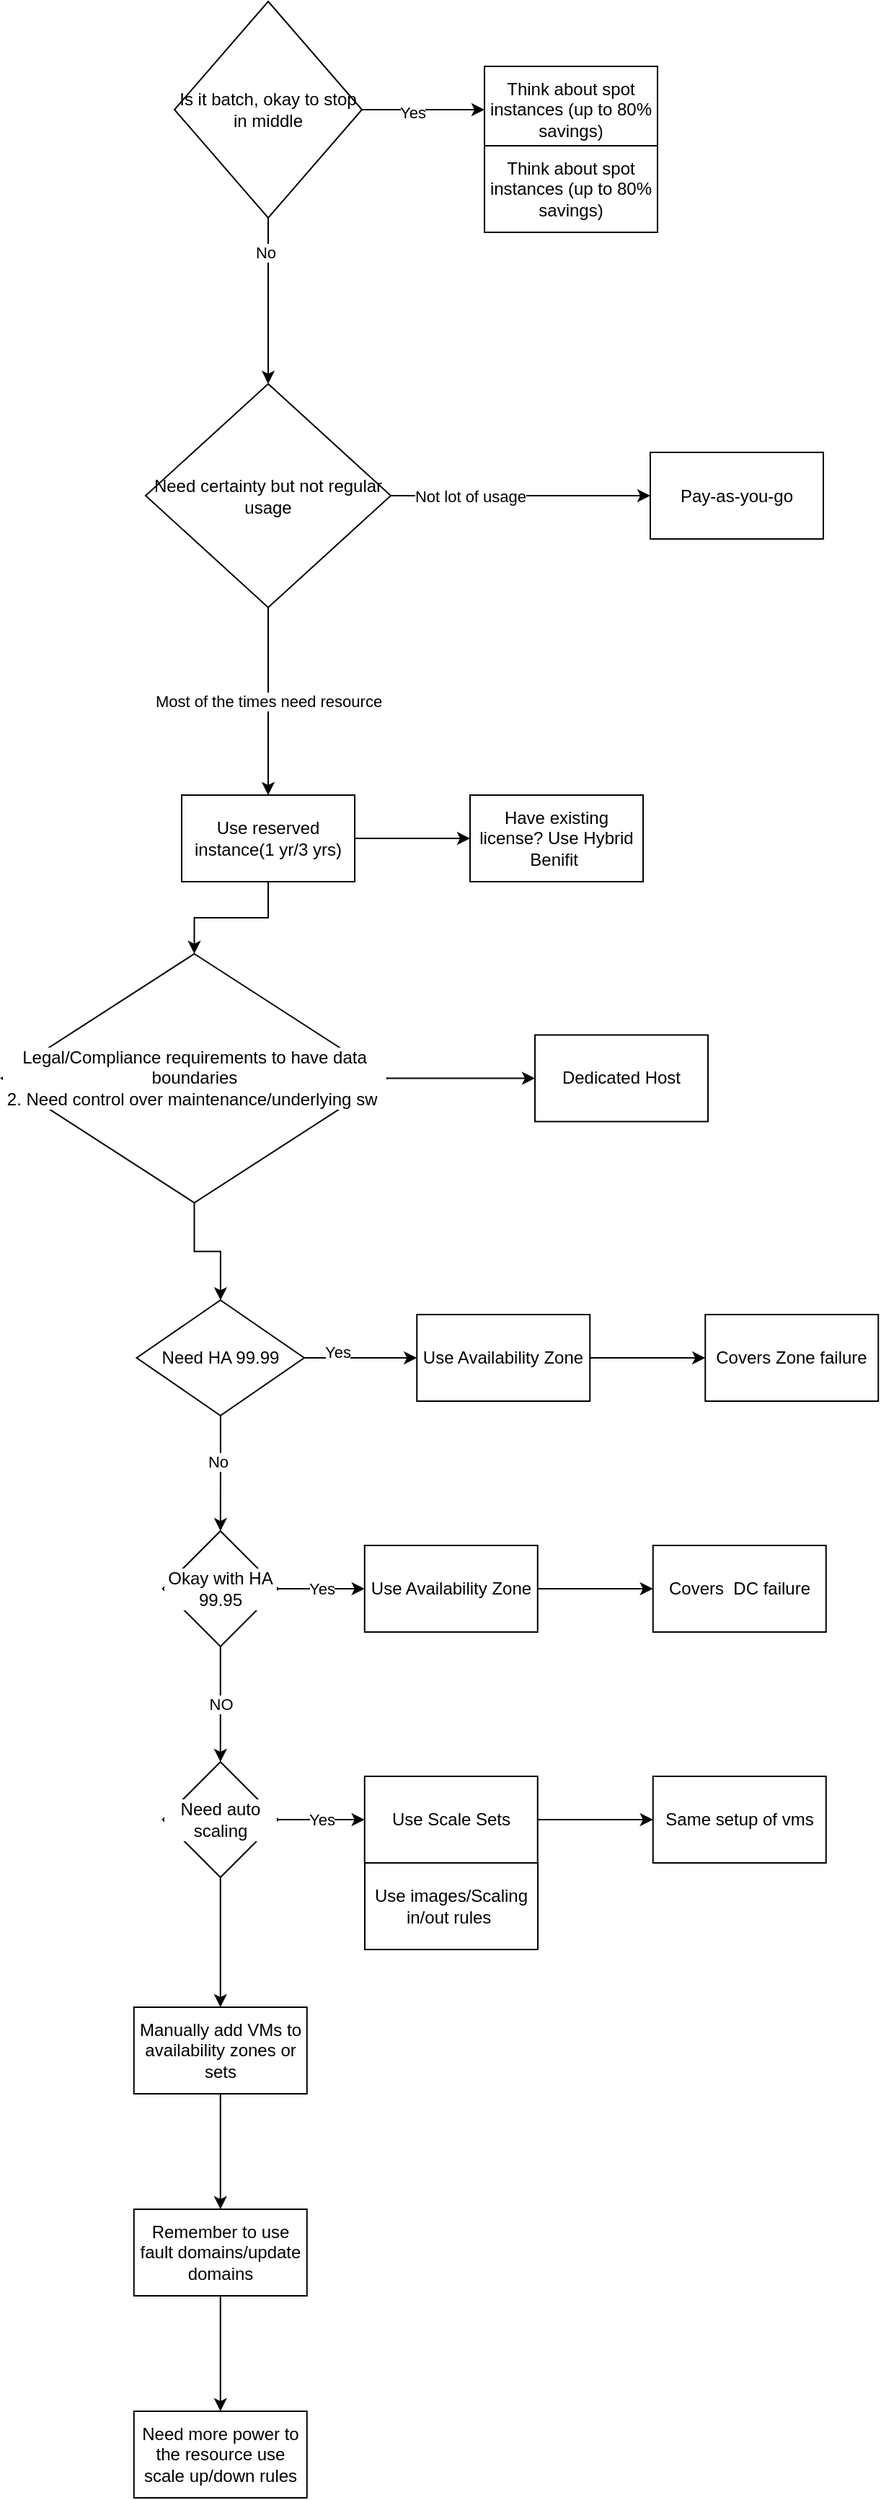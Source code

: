 <mxfile version="15.6.6" type="github">
  <diagram id="wv96g9Lp78fDfjlQCg45" name="Page-1">
    <mxGraphModel dx="946" dy="646" grid="1" gridSize="10" guides="1" tooltips="1" connect="1" arrows="1" fold="1" page="1" pageScale="1" pageWidth="850" pageHeight="1100" math="0" shadow="0">
      <root>
        <mxCell id="0" />
        <mxCell id="1" parent="0" />
        <mxCell id="U9IBYMq3NdYZcH26I69M-3" value="" style="edgeStyle=orthogonalEdgeStyle;rounded=0;orthogonalLoop=1;jettySize=auto;html=1;fontColor=default;strokeColor=default;labelBackgroundColor=default;" edge="1" parent="1" source="U9IBYMq3NdYZcH26I69M-1" target="U9IBYMq3NdYZcH26I69M-2">
          <mxGeometry relative="1" as="geometry" />
        </mxCell>
        <mxCell id="U9IBYMq3NdYZcH26I69M-12" value="Yes" style="edgeLabel;html=1;align=center;verticalAlign=middle;resizable=0;points=[];fontColor=default;" vertex="1" connectable="0" parent="U9IBYMq3NdYZcH26I69M-3">
          <mxGeometry x="-0.176" y="-2" relative="1" as="geometry">
            <mxPoint as="offset" />
          </mxGeometry>
        </mxCell>
        <mxCell id="U9IBYMq3NdYZcH26I69M-6" value="" style="edgeStyle=orthogonalEdgeStyle;rounded=0;orthogonalLoop=1;jettySize=auto;html=1;fontColor=default;strokeColor=default;labelBackgroundColor=default;" edge="1" parent="1" source="U9IBYMq3NdYZcH26I69M-1" target="U9IBYMq3NdYZcH26I69M-5">
          <mxGeometry relative="1" as="geometry" />
        </mxCell>
        <mxCell id="U9IBYMq3NdYZcH26I69M-13" value="No" style="edgeLabel;html=1;align=center;verticalAlign=middle;resizable=0;points=[];fontColor=default;" vertex="1" connectable="0" parent="U9IBYMq3NdYZcH26I69M-6">
          <mxGeometry x="-0.583" y="-2" relative="1" as="geometry">
            <mxPoint as="offset" />
          </mxGeometry>
        </mxCell>
        <mxCell id="U9IBYMq3NdYZcH26I69M-1" value="Is it batch, okay to stop in middle" style="rhombus;whiteSpace=wrap;html=1;fillColor=default;strokeColor=default;fontColor=default;" vertex="1" parent="1">
          <mxGeometry x="320" y="40" width="130" height="150" as="geometry" />
        </mxCell>
        <mxCell id="U9IBYMq3NdYZcH26I69M-2" value="Think about spot instances (up to 80% savings)" style="whiteSpace=wrap;html=1;fillColor=default;strokeColor=default;fontColor=default;" vertex="1" parent="1">
          <mxGeometry x="535" y="85" width="120" height="60" as="geometry" />
        </mxCell>
        <mxCell id="U9IBYMq3NdYZcH26I69M-4" value="Think about spot instances (up to 80% savings)" style="whiteSpace=wrap;html=1;fillColor=default;strokeColor=default;fontColor=default;" vertex="1" parent="1">
          <mxGeometry x="535" y="140" width="120" height="60" as="geometry" />
        </mxCell>
        <mxCell id="U9IBYMq3NdYZcH26I69M-8" value="" style="edgeStyle=orthogonalEdgeStyle;rounded=0;orthogonalLoop=1;jettySize=auto;html=1;fontColor=default;strokeColor=default;labelBackgroundColor=default;" edge="1" parent="1" source="U9IBYMq3NdYZcH26I69M-5" target="U9IBYMq3NdYZcH26I69M-7">
          <mxGeometry relative="1" as="geometry" />
        </mxCell>
        <mxCell id="U9IBYMq3NdYZcH26I69M-11" value="Not lot of usage" style="edgeLabel;html=1;align=center;verticalAlign=middle;resizable=0;points=[];fontColor=default;" vertex="1" connectable="0" parent="U9IBYMq3NdYZcH26I69M-8">
          <mxGeometry x="-0.391" y="1" relative="1" as="geometry">
            <mxPoint y="1" as="offset" />
          </mxGeometry>
        </mxCell>
        <mxCell id="U9IBYMq3NdYZcH26I69M-10" value="" style="edgeStyle=orthogonalEdgeStyle;rounded=0;orthogonalLoop=1;jettySize=auto;html=1;fontColor=default;strokeColor=default;labelBackgroundColor=default;" edge="1" parent="1" source="U9IBYMq3NdYZcH26I69M-5">
          <mxGeometry relative="1" as="geometry">
            <mxPoint x="385" y="590" as="targetPoint" />
          </mxGeometry>
        </mxCell>
        <mxCell id="U9IBYMq3NdYZcH26I69M-14" value="Most of the times need resource" style="edgeLabel;html=1;align=center;verticalAlign=middle;resizable=0;points=[];fontColor=default;" vertex="1" connectable="0" parent="U9IBYMq3NdYZcH26I69M-10">
          <mxGeometry x="-0.015" relative="1" as="geometry">
            <mxPoint as="offset" />
          </mxGeometry>
        </mxCell>
        <mxCell id="U9IBYMq3NdYZcH26I69M-5" value="Need certainty but not regular usage" style="rhombus;whiteSpace=wrap;html=1;fillColor=default;strokeColor=default;fontColor=default;" vertex="1" parent="1">
          <mxGeometry x="300" y="305" width="170" height="155" as="geometry" />
        </mxCell>
        <mxCell id="U9IBYMq3NdYZcH26I69M-7" value="Pay-as-you-go" style="whiteSpace=wrap;html=1;fillColor=default;strokeColor=default;fontColor=default;" vertex="1" parent="1">
          <mxGeometry x="650" y="352.5" width="120" height="60" as="geometry" />
        </mxCell>
        <mxCell id="U9IBYMq3NdYZcH26I69M-22" value="" style="edgeStyle=orthogonalEdgeStyle;rounded=0;orthogonalLoop=1;jettySize=auto;html=1;labelBackgroundColor=default;fontColor=default;strokeColor=default;" edge="1" parent="1" source="U9IBYMq3NdYZcH26I69M-20" target="U9IBYMq3NdYZcH26I69M-21">
          <mxGeometry relative="1" as="geometry" />
        </mxCell>
        <mxCell id="U9IBYMq3NdYZcH26I69M-26" value="" style="edgeStyle=orthogonalEdgeStyle;rounded=0;orthogonalLoop=1;jettySize=auto;html=1;labelBackgroundColor=default;fontColor=default;strokeColor=default;" edge="1" parent="1" source="U9IBYMq3NdYZcH26I69M-20" target="U9IBYMq3NdYZcH26I69M-24">
          <mxGeometry relative="1" as="geometry" />
        </mxCell>
        <mxCell id="U9IBYMq3NdYZcH26I69M-20" value="Use reserved instance(1 yr/3 yrs)" style="rounded=0;whiteSpace=wrap;html=1;fontColor=default;strokeColor=default;fillColor=default;" vertex="1" parent="1">
          <mxGeometry x="325" y="590" width="120" height="60" as="geometry" />
        </mxCell>
        <mxCell id="U9IBYMq3NdYZcH26I69M-21" value="Have existing license? Use Hybrid Benifit&amp;nbsp;" style="whiteSpace=wrap;html=1;rounded=0;" vertex="1" parent="1">
          <mxGeometry x="525" y="590" width="120" height="60" as="geometry" />
        </mxCell>
        <mxCell id="U9IBYMq3NdYZcH26I69M-23" value="" style="edgeStyle=orthogonalEdgeStyle;rounded=0;orthogonalLoop=1;jettySize=auto;html=1;labelBackgroundColor=default;fontColor=default;strokeColor=default;" edge="1" parent="1" source="U9IBYMq3NdYZcH26I69M-24" target="U9IBYMq3NdYZcH26I69M-25">
          <mxGeometry relative="1" as="geometry" />
        </mxCell>
        <mxCell id="U9IBYMq3NdYZcH26I69M-28" value="" style="edgeStyle=orthogonalEdgeStyle;rounded=0;orthogonalLoop=1;jettySize=auto;html=1;labelBackgroundColor=default;fontColor=default;strokeColor=default;" edge="1" parent="1" source="U9IBYMq3NdYZcH26I69M-24" target="U9IBYMq3NdYZcH26I69M-27">
          <mxGeometry relative="1" as="geometry" />
        </mxCell>
        <mxCell id="U9IBYMq3NdYZcH26I69M-24" value="Legal/Compliance requirements to have data boundaries&lt;br&gt;2. Need control over maintenance/underlying sw&amp;nbsp;" style="rhombus;whiteSpace=wrap;html=1;fillColor=default;strokeColor=default;fontColor=default;labelBackgroundColor=default;" vertex="1" parent="1">
          <mxGeometry x="200" y="700" width="267.5" height="172.5" as="geometry" />
        </mxCell>
        <mxCell id="U9IBYMq3NdYZcH26I69M-25" value="Dedicated Host" style="whiteSpace=wrap;html=1;strokeColor=default;labelBackgroundColor=default;fontColor=default;" vertex="1" parent="1">
          <mxGeometry x="570" y="756.25" width="120" height="60" as="geometry" />
        </mxCell>
        <mxCell id="U9IBYMq3NdYZcH26I69M-30" value="" style="edgeStyle=orthogonalEdgeStyle;rounded=0;orthogonalLoop=1;jettySize=auto;html=1;labelBackgroundColor=default;fontColor=default;strokeColor=default;" edge="1" parent="1" source="U9IBYMq3NdYZcH26I69M-27" target="U9IBYMq3NdYZcH26I69M-29">
          <mxGeometry relative="1" as="geometry" />
        </mxCell>
        <mxCell id="U9IBYMq3NdYZcH26I69M-37" value="Yes" style="edgeLabel;html=1;align=center;verticalAlign=middle;resizable=0;points=[];fontColor=default;" vertex="1" connectable="0" parent="U9IBYMq3NdYZcH26I69M-30">
          <mxGeometry x="-0.411" y="4" relative="1" as="geometry">
            <mxPoint as="offset" />
          </mxGeometry>
        </mxCell>
        <mxCell id="U9IBYMq3NdYZcH26I69M-32" value="" style="edgeStyle=orthogonalEdgeStyle;rounded=0;orthogonalLoop=1;jettySize=auto;html=1;labelBackgroundColor=default;fontColor=default;strokeColor=default;" edge="1" parent="1" source="U9IBYMq3NdYZcH26I69M-27" target="U9IBYMq3NdYZcH26I69M-31">
          <mxGeometry relative="1" as="geometry" />
        </mxCell>
        <mxCell id="U9IBYMq3NdYZcH26I69M-38" value="No" style="edgeLabel;html=1;align=center;verticalAlign=middle;resizable=0;points=[];fontColor=default;" vertex="1" connectable="0" parent="U9IBYMq3NdYZcH26I69M-32">
          <mxGeometry x="-0.2" y="-2" relative="1" as="geometry">
            <mxPoint as="offset" />
          </mxGeometry>
        </mxCell>
        <mxCell id="U9IBYMq3NdYZcH26I69M-27" value="Need HA 99.99" style="rhombus;whiteSpace=wrap;html=1;labelBackgroundColor=default;fillColor=default;strokeColor=default;fontColor=default;" vertex="1" parent="1">
          <mxGeometry x="293.75" y="940" width="116.25" height="80" as="geometry" />
        </mxCell>
        <mxCell id="U9IBYMq3NdYZcH26I69M-45" value="" style="edgeStyle=orthogonalEdgeStyle;rounded=0;orthogonalLoop=1;jettySize=auto;html=1;labelBackgroundColor=default;fontColor=default;strokeColor=default;" edge="1" parent="1" source="U9IBYMq3NdYZcH26I69M-29" target="U9IBYMq3NdYZcH26I69M-44">
          <mxGeometry relative="1" as="geometry" />
        </mxCell>
        <mxCell id="U9IBYMq3NdYZcH26I69M-29" value="Use Availability Zone" style="whiteSpace=wrap;html=1;labelBackgroundColor=default;fillColor=default;strokeColor=default;fontColor=default;" vertex="1" parent="1">
          <mxGeometry x="488.125" y="950" width="120" height="60" as="geometry" />
        </mxCell>
        <mxCell id="U9IBYMq3NdYZcH26I69M-34" value="Yes" style="edgeStyle=orthogonalEdgeStyle;rounded=0;orthogonalLoop=1;jettySize=auto;html=1;labelBackgroundColor=default;fontColor=default;strokeColor=default;" edge="1" parent="1" source="U9IBYMq3NdYZcH26I69M-31" target="U9IBYMq3NdYZcH26I69M-33">
          <mxGeometry relative="1" as="geometry" />
        </mxCell>
        <mxCell id="U9IBYMq3NdYZcH26I69M-36" value="NO" style="edgeStyle=orthogonalEdgeStyle;rounded=0;orthogonalLoop=1;jettySize=auto;html=1;labelBackgroundColor=default;fontColor=default;strokeColor=default;" edge="1" parent="1" source="U9IBYMq3NdYZcH26I69M-31" target="U9IBYMq3NdYZcH26I69M-35">
          <mxGeometry relative="1" as="geometry" />
        </mxCell>
        <mxCell id="U9IBYMq3NdYZcH26I69M-31" value="Okay with HA 99.95" style="rhombus;whiteSpace=wrap;html=1;labelBackgroundColor=default;fillColor=default;strokeColor=default;fontColor=default;" vertex="1" parent="1">
          <mxGeometry x="311.875" y="1100" width="80" height="80" as="geometry" />
        </mxCell>
        <mxCell id="U9IBYMq3NdYZcH26I69M-47" value="" style="edgeStyle=orthogonalEdgeStyle;rounded=0;orthogonalLoop=1;jettySize=auto;html=1;labelBackgroundColor=default;fontColor=default;strokeColor=default;" edge="1" parent="1" source="U9IBYMq3NdYZcH26I69M-33" target="U9IBYMq3NdYZcH26I69M-46">
          <mxGeometry relative="1" as="geometry" />
        </mxCell>
        <mxCell id="U9IBYMq3NdYZcH26I69M-33" value="Use Availability Zone" style="whiteSpace=wrap;html=1;labelBackgroundColor=default;fillColor=default;strokeColor=default;fontColor=default;" vertex="1" parent="1">
          <mxGeometry x="451.875" y="1110" width="120" height="60" as="geometry" />
        </mxCell>
        <mxCell id="U9IBYMq3NdYZcH26I69M-40" value="Yes" style="edgeStyle=orthogonalEdgeStyle;rounded=0;orthogonalLoop=1;jettySize=auto;html=1;labelBackgroundColor=default;fontColor=default;strokeColor=default;" edge="1" parent="1" source="U9IBYMq3NdYZcH26I69M-35" target="U9IBYMq3NdYZcH26I69M-39">
          <mxGeometry relative="1" as="geometry" />
        </mxCell>
        <mxCell id="U9IBYMq3NdYZcH26I69M-43" value="" style="edgeStyle=orthogonalEdgeStyle;rounded=0;orthogonalLoop=1;jettySize=auto;html=1;labelBackgroundColor=default;fontColor=default;strokeColor=default;" edge="1" parent="1" source="U9IBYMq3NdYZcH26I69M-35" target="U9IBYMq3NdYZcH26I69M-42">
          <mxGeometry relative="1" as="geometry" />
        </mxCell>
        <mxCell id="U9IBYMq3NdYZcH26I69M-35" value="Need auto scaling" style="rhombus;whiteSpace=wrap;html=1;labelBackgroundColor=default;fillColor=default;strokeColor=default;fontColor=default;" vertex="1" parent="1">
          <mxGeometry x="311.875" y="1260" width="80" height="80" as="geometry" />
        </mxCell>
        <mxCell id="U9IBYMq3NdYZcH26I69M-51" value="" style="edgeStyle=orthogonalEdgeStyle;rounded=0;orthogonalLoop=1;jettySize=auto;html=1;labelBackgroundColor=default;fontColor=default;strokeColor=default;" edge="1" parent="1" source="U9IBYMq3NdYZcH26I69M-39" target="U9IBYMq3NdYZcH26I69M-50">
          <mxGeometry relative="1" as="geometry" />
        </mxCell>
        <mxCell id="U9IBYMq3NdYZcH26I69M-39" value="Use Scale Sets" style="whiteSpace=wrap;html=1;labelBackgroundColor=default;fillColor=default;strokeColor=default;fontColor=default;" vertex="1" parent="1">
          <mxGeometry x="451.875" y="1270" width="120" height="60" as="geometry" />
        </mxCell>
        <mxCell id="U9IBYMq3NdYZcH26I69M-41" value="Use images/Scaling in/out rules&amp;nbsp;" style="rounded=0;whiteSpace=wrap;html=1;labelBackgroundColor=default;fontColor=default;strokeColor=default;fillColor=default;" vertex="1" parent="1">
          <mxGeometry x="452" y="1330" width="120" height="60" as="geometry" />
        </mxCell>
        <mxCell id="U9IBYMq3NdYZcH26I69M-49" value="" style="edgeStyle=orthogonalEdgeStyle;rounded=0;orthogonalLoop=1;jettySize=auto;html=1;labelBackgroundColor=default;fontColor=default;strokeColor=default;" edge="1" parent="1" source="U9IBYMq3NdYZcH26I69M-42" target="U9IBYMq3NdYZcH26I69M-48">
          <mxGeometry relative="1" as="geometry" />
        </mxCell>
        <mxCell id="U9IBYMq3NdYZcH26I69M-42" value="Manually add VMs to availability zones or sets" style="whiteSpace=wrap;html=1;labelBackgroundColor=default;fillColor=default;strokeColor=default;fontColor=default;" vertex="1" parent="1">
          <mxGeometry x="291.875" y="1430" width="120" height="60" as="geometry" />
        </mxCell>
        <mxCell id="U9IBYMq3NdYZcH26I69M-44" value="Covers Zone failure" style="whiteSpace=wrap;html=1;labelBackgroundColor=rgba(255, 255, 255, 1);" vertex="1" parent="1">
          <mxGeometry x="688.125" y="950" width="120" height="60" as="geometry" />
        </mxCell>
        <mxCell id="U9IBYMq3NdYZcH26I69M-46" value="Covers&amp;nbsp; DC failure" style="whiteSpace=wrap;html=1;labelBackgroundColor=rgba(255, 255, 255, 1);" vertex="1" parent="1">
          <mxGeometry x="651.875" y="1110" width="120" height="60" as="geometry" />
        </mxCell>
        <mxCell id="U9IBYMq3NdYZcH26I69M-55" value="" style="edgeStyle=orthogonalEdgeStyle;rounded=0;orthogonalLoop=1;jettySize=auto;html=1;labelBackgroundColor=default;fontColor=default;strokeColor=default;" edge="1" parent="1" source="U9IBYMq3NdYZcH26I69M-48" target="U9IBYMq3NdYZcH26I69M-54">
          <mxGeometry relative="1" as="geometry" />
        </mxCell>
        <mxCell id="U9IBYMq3NdYZcH26I69M-48" value="Remember to use fault domains/update domains" style="whiteSpace=wrap;html=1;labelBackgroundColor=default;fillColor=default;strokeColor=default;fontColor=default;" vertex="1" parent="1">
          <mxGeometry x="291.875" y="1570" width="120" height="60" as="geometry" />
        </mxCell>
        <mxCell id="U9IBYMq3NdYZcH26I69M-50" value="Same setup of vms" style="whiteSpace=wrap;html=1;labelBackgroundColor=rgba(255, 255, 255, 1);" vertex="1" parent="1">
          <mxGeometry x="651.875" y="1270" width="120" height="60" as="geometry" />
        </mxCell>
        <mxCell id="U9IBYMq3NdYZcH26I69M-54" value="Need more power to the resource use scale up/down rules" style="whiteSpace=wrap;html=1;labelBackgroundColor=rgba(255, 255, 255, 1);" vertex="1" parent="1">
          <mxGeometry x="291.875" y="1710" width="120" height="60" as="geometry" />
        </mxCell>
      </root>
    </mxGraphModel>
  </diagram>
</mxfile>
